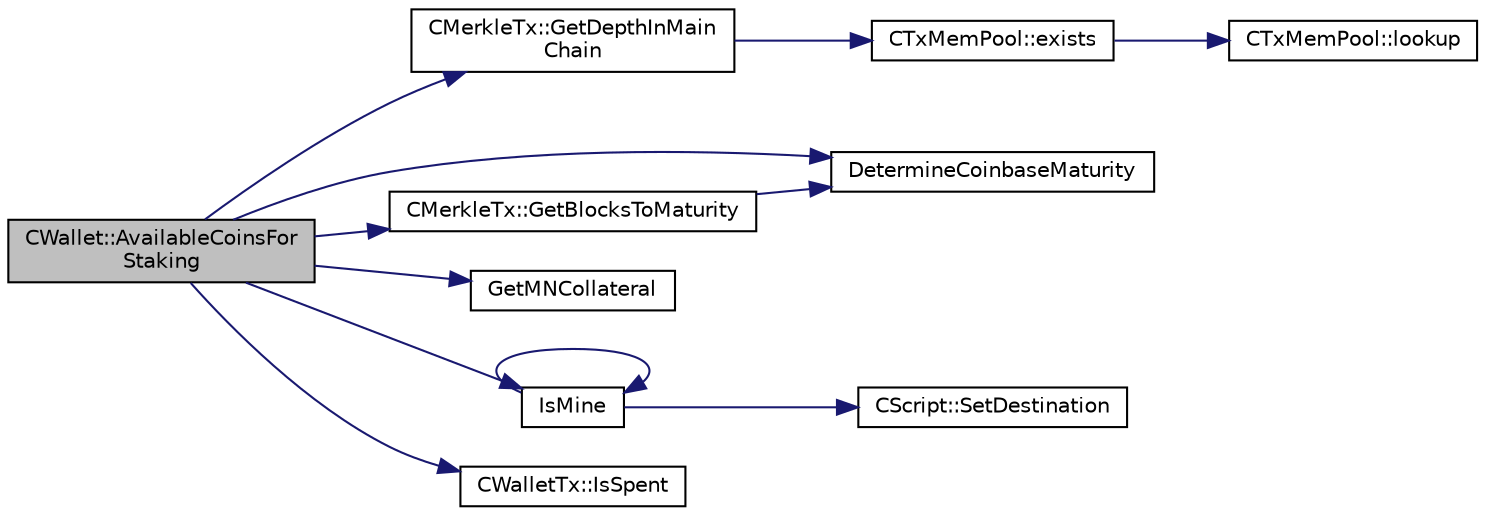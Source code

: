 digraph "CWallet::AvailableCoinsForStaking"
{
  edge [fontname="Helvetica",fontsize="10",labelfontname="Helvetica",labelfontsize="10"];
  node [fontname="Helvetica",fontsize="10",shape=record];
  rankdir="LR";
  Node322 [label="CWallet::AvailableCoinsFor\lStaking",height=0.2,width=0.4,color="black", fillcolor="grey75", style="filled", fontcolor="black"];
  Node322 -> Node323 [color="midnightblue",fontsize="10",style="solid",fontname="Helvetica"];
  Node323 [label="CMerkleTx::GetDepthInMain\lChain",height=0.2,width=0.4,color="black", fillcolor="white", style="filled",URL="$d1/dff/class_c_merkle_tx.html#a887a9f1a0b7fc64b43e42cec76b38ef9"];
  Node323 -> Node324 [color="midnightblue",fontsize="10",style="solid",fontname="Helvetica"];
  Node324 [label="CTxMemPool::exists",height=0.2,width=0.4,color="black", fillcolor="white", style="filled",URL="$db/d98/class_c_tx_mem_pool.html#a8b7a13b5289ab839d4460f41a7da9789"];
  Node324 -> Node325 [color="midnightblue",fontsize="10",style="solid",fontname="Helvetica"];
  Node325 [label="CTxMemPool::lookup",height=0.2,width=0.4,color="black", fillcolor="white", style="filled",URL="$db/d98/class_c_tx_mem_pool.html#ad6d9966cdeb4b6586f7186e709b4e77e"];
  Node322 -> Node326 [color="midnightblue",fontsize="10",style="solid",fontname="Helvetica"];
  Node326 [label="DetermineCoinbaseMaturity",height=0.2,width=0.4,color="black", fillcolor="white", style="filled",URL="$d1/d08/proofs_8cpp.html#a97478c8207cae73889a6b1fbbc3c67e3",tooltip="Determine Coinbase Maturity (generally not a good idea - done so to increase speed) ..."];
  Node322 -> Node327 [color="midnightblue",fontsize="10",style="solid",fontname="Helvetica"];
  Node327 [label="CMerkleTx::GetBlocksToMaturity",height=0.2,width=0.4,color="black", fillcolor="white", style="filled",URL="$d1/dff/class_c_merkle_tx.html#a69ebd437f7b44169659c3527fe73b6ab"];
  Node327 -> Node326 [color="midnightblue",fontsize="10",style="solid",fontname="Helvetica"];
  Node322 -> Node328 [color="midnightblue",fontsize="10",style="solid",fontname="Helvetica"];
  Node328 [label="GetMNCollateral",height=0.2,width=0.4,color="black", fillcolor="white", style="filled",URL="$d4/dbf/main_8h.html#a7ecfeb5987564d84c46a6715d4c3a2df"];
  Node322 -> Node329 [color="midnightblue",fontsize="10",style="solid",fontname="Helvetica"];
  Node329 [label="IsMine",height=0.2,width=0.4,color="black", fillcolor="white", style="filled",URL="$dd/d0f/script_8cpp.html#adc59cf67d903c1ba1ef225561b85bfce"];
  Node329 -> Node330 [color="midnightblue",fontsize="10",style="solid",fontname="Helvetica"];
  Node330 [label="CScript::SetDestination",height=0.2,width=0.4,color="black", fillcolor="white", style="filled",URL="$d9/d4b/class_c_script.html#ad1b5a9077241aa06116040c4f1b7c31e"];
  Node329 -> Node329 [color="midnightblue",fontsize="10",style="solid",fontname="Helvetica"];
  Node322 -> Node331 [color="midnightblue",fontsize="10",style="solid",fontname="Helvetica"];
  Node331 [label="CWalletTx::IsSpent",height=0.2,width=0.4,color="black", fillcolor="white", style="filled",URL="$d6/d53/class_c_wallet_tx.html#a6b01c779a9ddc9d3554b7ec1b770f512"];
}
